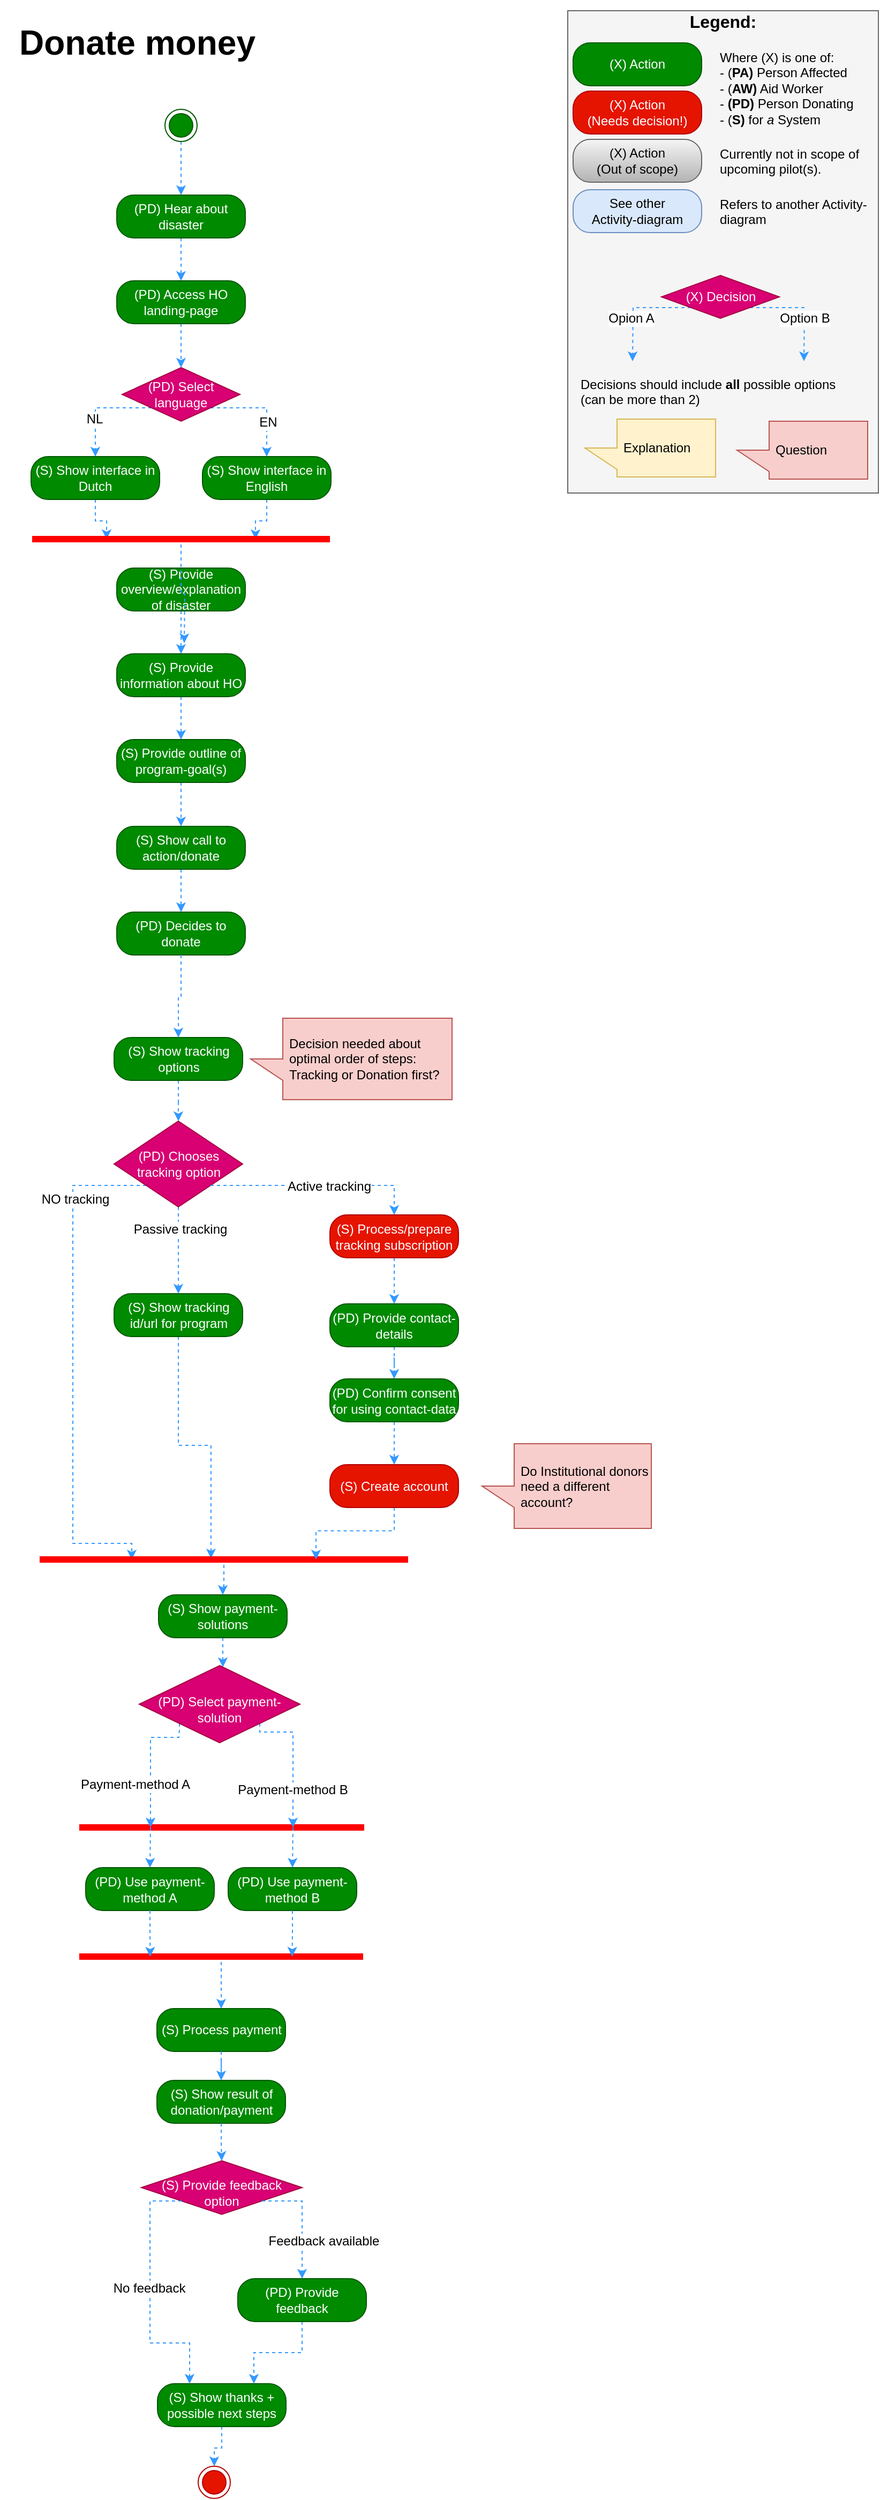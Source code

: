 <mxfile version="10.6.7" type="device"><diagram id="uyd7z65uwDIBuKVMTp-y" name="Page-1"><mxGraphModel dx="918" dy="703" grid="0" gridSize="10" guides="1" tooltips="1" connect="1" arrows="1" fold="1" page="1" pageScale="1" pageWidth="827" pageHeight="1169" math="0" shadow="0"><root><mxCell id="0"/><mxCell id="1" parent="0"/><mxCell id="oU4Lt3CGuPSWamgN9LYf-17" style="edgeStyle=orthogonalEdgeStyle;rounded=0;orthogonalLoop=1;jettySize=auto;html=1;entryX=0.5;entryY=0;entryDx=0;entryDy=0;strokeColor=#3399FF;fontColor=#ffffff;dashed=1;" parent="1" source="oU4Lt3CGuPSWamgN9LYf-1" target="oU4Lt3CGuPSWamgN9LYf-4" edge="1"><mxGeometry relative="1" as="geometry"/></mxCell><mxCell id="oU4Lt3CGuPSWamgN9LYf-1" value="" style="ellipse;html=1;shape=endState;fillColor=#008a00;strokeColor=#005700;fontColor=#ffffff;" parent="1" vertex="1"><mxGeometry x="154" y="102" width="30" height="30" as="geometry"/></mxCell><mxCell id="sW-8Vz7zJP1LYQmzVxXu-2" value="" style="edgeStyle=orthogonalEdgeStyle;rounded=0;orthogonalLoop=1;jettySize=auto;html=1;dashed=1;fontColor=#ffffff;strokeColor=#3399FF;" parent="1" source="oU4Lt3CGuPSWamgN9LYf-4" target="sW-8Vz7zJP1LYQmzVxXu-1" edge="1"><mxGeometry relative="1" as="geometry"/></mxCell><mxCell id="oU4Lt3CGuPSWamgN9LYf-4" value="(PD) Hear about disaster" style="rounded=1;whiteSpace=wrap;html=1;arcSize=40;fillColor=#008a00;strokeColor=#005700;fontColor=#ffffff;" parent="1" vertex="1"><mxGeometry x="109.0" y="182" width="120" height="40" as="geometry"/></mxCell><mxCell id="_sTOmJcLQ2FE92aVOJ7_-9" value="" style="edgeStyle=orthogonalEdgeStyle;rounded=0;orthogonalLoop=1;jettySize=auto;html=1;dashed=1;strokeColor=#3399FF;fontColor=#ffffff;" parent="1" source="sW-8Vz7zJP1LYQmzVxXu-1" target="_sTOmJcLQ2FE92aVOJ7_-5" edge="1"><mxGeometry relative="1" as="geometry"/></mxCell><mxCell id="sW-8Vz7zJP1LYQmzVxXu-1" value="(PD) Access HO landing-page" style="rounded=1;whiteSpace=wrap;html=1;arcSize=40;fillColor=#008a00;strokeColor=#005700;fontColor=#ffffff;" parent="1" vertex="1"><mxGeometry x="109.0" y="262" width="120" height="40" as="geometry"/></mxCell><mxCell id="_sTOmJcLQ2FE92aVOJ7_-53" value="" style="edgeStyle=orthogonalEdgeStyle;rounded=0;orthogonalLoop=1;jettySize=auto;html=1;dashed=1;strokeColor=#3399FF;fontColor=#ffffff;" parent="1" source="sW-8Vz7zJP1LYQmzVxXu-3" target="_sTOmJcLQ2FE92aVOJ7_-52" edge="1"><mxGeometry relative="1" as="geometry"/></mxCell><mxCell id="sW-8Vz7zJP1LYQmzVxXu-3" value="(S) Provide overview/explanation of disaster" style="rounded=1;whiteSpace=wrap;html=1;arcSize=40;fillColor=#008a00;strokeColor=#005700;fontColor=#ffffff;" parent="1" vertex="1"><mxGeometry x="109.0" y="530" width="120" height="40" as="geometry"/></mxCell><mxCell id="_sTOmJcLQ2FE92aVOJ7_-54" value="" style="edgeStyle=orthogonalEdgeStyle;rounded=0;orthogonalLoop=1;jettySize=auto;html=1;dashed=1;strokeColor=#3399FF;fontColor=#ffffff;" parent="1" source="_sTOmJcLQ2FE92aVOJ7_-52" target="sW-8Vz7zJP1LYQmzVxXu-5" edge="1"><mxGeometry relative="1" as="geometry"/></mxCell><mxCell id="_sTOmJcLQ2FE92aVOJ7_-52" value="(S) Provide information about HO" style="rounded=1;whiteSpace=wrap;html=1;arcSize=40;fillColor=#008a00;strokeColor=#005700;fontColor=#ffffff;" parent="1" vertex="1"><mxGeometry x="109.0" y="610" width="120" height="40" as="geometry"/></mxCell><mxCell id="sW-8Vz7zJP1LYQmzVxXu-8" value="" style="edgeStyle=orthogonalEdgeStyle;rounded=0;orthogonalLoop=1;jettySize=auto;html=1;dashed=1;strokeColor=#3399FF;fontColor=#ffffff;" parent="1" source="sW-8Vz7zJP1LYQmzVxXu-5" target="sW-8Vz7zJP1LYQmzVxXu-7" edge="1"><mxGeometry relative="1" as="geometry"/></mxCell><mxCell id="sW-8Vz7zJP1LYQmzVxXu-5" value="(S) Provide outline of program-goal(s)" style="rounded=1;whiteSpace=wrap;html=1;arcSize=40;fillColor=#008a00;strokeColor=#005700;fontColor=#ffffff;" parent="1" vertex="1"><mxGeometry x="109.0" y="690" width="120" height="40" as="geometry"/></mxCell><mxCell id="_sTOmJcLQ2FE92aVOJ7_-19" value="" style="edgeStyle=orthogonalEdgeStyle;rounded=0;orthogonalLoop=1;jettySize=auto;html=1;dashed=1;strokeColor=#3399FF;fontColor=#ffffff;" parent="1" source="sW-8Vz7zJP1LYQmzVxXu-7" target="_sTOmJcLQ2FE92aVOJ7_-18" edge="1"><mxGeometry relative="1" as="geometry"/></mxCell><mxCell id="sW-8Vz7zJP1LYQmzVxXu-7" value="(S) Show call to action/donate" style="rounded=1;whiteSpace=wrap;html=1;arcSize=40;fillColor=#008a00;strokeColor=#005700;fontColor=#ffffff;" parent="1" vertex="1"><mxGeometry x="109.0" y="771" width="120" height="40" as="geometry"/></mxCell><mxCell id="_sTOmJcLQ2FE92aVOJ7_-18" value="(PD) Decides to donate" style="rounded=1;whiteSpace=wrap;html=1;arcSize=40;fillColor=#008a00;strokeColor=#005700;fontColor=#ffffff;" parent="1" vertex="1"><mxGeometry x="109.0" y="851" width="120" height="40" as="geometry"/></mxCell><mxCell id="sW-8Vz7zJP1LYQmzVxXu-11" value="" style="edgeStyle=orthogonalEdgeStyle;rounded=0;orthogonalLoop=1;jettySize=auto;html=1;dashed=1;strokeColor=#3399FF;fontColor=#ffffff;" parent="1" source="sW-8Vz7zJP1LYQmzVxXu-9" target="Aais4RwNSaP94Nk5MhEy-38" edge="1"><mxGeometry relative="1" as="geometry"><Array as="points"><mxPoint x="208" y="1600"/><mxPoint x="205" y="1600"/></Array></mxGeometry></mxCell><mxCell id="sW-8Vz7zJP1LYQmzVxXu-9" value="(S) Show payment-solutions" style="rounded=1;whiteSpace=wrap;html=1;arcSize=40;fillColor=#008a00;strokeColor=#005700;fontColor=#ffffff;" parent="1" vertex="1"><mxGeometry x="148" y="1488" width="120" height="40" as="geometry"/></mxCell><mxCell id="ZIkzdJBxLHVvlqhhN6H9-13" value="" style="ellipse;html=1;shape=endState;fillColor=#e51400;strokeColor=#B20000;fontColor=#ffffff;" parent="1" vertex="1"><mxGeometry x="185" y="2301" width="30" height="30" as="geometry"/></mxCell><mxCell id="qPWeZHiZY9HHB5AgoOzM-6" value="&lt;div style=&quot;text-align: left ; font-size: 32px&quot;&gt;Donate money&lt;br&gt;&lt;/div&gt;" style="text;html=1;strokeColor=none;fillColor=none;align=left;verticalAlign=middle;whiteSpace=wrap;rounded=0;fontStyle=1;fontSize=32;spacingLeft=16;" parent="1" vertex="1"><mxGeometry width="518" height="80" as="geometry"/></mxCell><mxCell id="_sTOmJcLQ2FE92aVOJ7_-1" value="" style="edgeStyle=orthogonalEdgeStyle;rounded=0;orthogonalLoop=1;jettySize=auto;html=1;dashed=1;strokeColor=#3399FF;exitX=0;exitY=1;exitDx=0;exitDy=0;entryX=0.5;entryY=0;entryDx=0;entryDy=0;" parent="1" source="_sTOmJcLQ2FE92aVOJ7_-5" target="_sTOmJcLQ2FE92aVOJ7_-7" edge="1"><mxGeometry relative="1" as="geometry"><mxPoint x="88" y="423" as="targetPoint"/><Array as="points"><mxPoint x="89" y="381"/></Array></mxGeometry></mxCell><mxCell id="_sTOmJcLQ2FE92aVOJ7_-2" value="NL" style="text;html=1;resizable=0;points=[];align=center;verticalAlign=middle;labelBackgroundColor=#ffffff;" parent="_sTOmJcLQ2FE92aVOJ7_-1" vertex="1" connectable="0"><mxGeometry x="-0.263" y="1" relative="1" as="geometry"><mxPoint x="-18" y="9" as="offset"/></mxGeometry></mxCell><mxCell id="_sTOmJcLQ2FE92aVOJ7_-3" style="edgeStyle=orthogonalEdgeStyle;rounded=0;orthogonalLoop=1;jettySize=auto;html=1;exitX=1;exitY=1;exitDx=0;exitDy=0;dashed=1;strokeColor=#3399FF;entryX=0.5;entryY=0;entryDx=0;entryDy=0;" parent="1" source="_sTOmJcLQ2FE92aVOJ7_-5" target="_sTOmJcLQ2FE92aVOJ7_-6" edge="1"><mxGeometry relative="1" as="geometry"><mxPoint x="248" y="423" as="targetPoint"/><Array as="points"><mxPoint x="249" y="381"/></Array></mxGeometry></mxCell><mxCell id="_sTOmJcLQ2FE92aVOJ7_-4" value="EN" style="text;html=1;resizable=0;points=[];align=center;verticalAlign=middle;labelBackgroundColor=#ffffff;" parent="_sTOmJcLQ2FE92aVOJ7_-3" vertex="1" connectable="0"><mxGeometry x="0.2" y="-1" relative="1" as="geometry"><mxPoint x="2" y="7" as="offset"/></mxGeometry></mxCell><mxCell id="_sTOmJcLQ2FE92aVOJ7_-5" value="&lt;span&gt;(PD) Select language&lt;br&gt;&lt;/span&gt;" style="rhombus;whiteSpace=wrap;html=1;fillColor=#d80073;strokeColor=#A50040;fontColor=#ffffff;" parent="1" vertex="1"><mxGeometry x="114.0" y="343" width="110" height="50" as="geometry"/></mxCell><mxCell id="_sTOmJcLQ2FE92aVOJ7_-12" value="" style="edgeStyle=orthogonalEdgeStyle;rounded=0;orthogonalLoop=1;jettySize=auto;html=1;dashed=1;strokeColor=#3399FF;fontColor=#ffffff;entryX=0.75;entryY=0.5;entryDx=0;entryDy=0;entryPerimeter=0;" parent="1" source="_sTOmJcLQ2FE92aVOJ7_-6" target="_sTOmJcLQ2FE92aVOJ7_-10" edge="1"><mxGeometry relative="1" as="geometry"><mxPoint x="249" y="546" as="targetPoint"/></mxGeometry></mxCell><mxCell id="_sTOmJcLQ2FE92aVOJ7_-6" value="(S) Show interface in English" style="rounded=1;whiteSpace=wrap;html=1;arcSize=40;fillColor=#008a00;strokeColor=#005700;fontColor=#ffffff;" parent="1" vertex="1"><mxGeometry x="189" y="426" width="120" height="40" as="geometry"/></mxCell><mxCell id="_sTOmJcLQ2FE92aVOJ7_-11" value="" style="edgeStyle=orthogonalEdgeStyle;rounded=0;orthogonalLoop=1;jettySize=auto;html=1;dashed=1;strokeColor=#3399FF;fontColor=#ffffff;entryX=0.25;entryY=0.5;entryDx=0;entryDy=0;entryPerimeter=0;" parent="1" source="_sTOmJcLQ2FE92aVOJ7_-7" target="_sTOmJcLQ2FE92aVOJ7_-10" edge="1"><mxGeometry relative="1" as="geometry"><mxPoint x="89" y="546" as="targetPoint"/></mxGeometry></mxCell><mxCell id="_sTOmJcLQ2FE92aVOJ7_-7" value="(S) Show interface in Dutch" style="rounded=1;whiteSpace=wrap;html=1;arcSize=40;fillColor=#008a00;strokeColor=#005700;fontColor=#ffffff;" parent="1" vertex="1"><mxGeometry x="29" y="426" width="120" height="40" as="geometry"/></mxCell><mxCell id="_sTOmJcLQ2FE92aVOJ7_-17" value="" style="edgeStyle=orthogonalEdgeStyle;rounded=0;orthogonalLoop=1;jettySize=auto;html=1;dashed=1;strokeColor=#3399FF;fontColor=#ffffff;" parent="1" source="_sTOmJcLQ2FE92aVOJ7_-10" edge="1"><mxGeometry relative="1" as="geometry"><mxPoint x="172" y="600" as="targetPoint"/></mxGeometry></mxCell><mxCell id="_sTOmJcLQ2FE92aVOJ7_-10" value="" style="shape=line;html=1;strokeWidth=6;strokeColor=#ff0000;" parent="1" vertex="1"><mxGeometry x="30.0" y="498" width="278" height="10" as="geometry"/></mxCell><mxCell id="_sTOmJcLQ2FE92aVOJ7_-21" value="" style="edgeStyle=orthogonalEdgeStyle;rounded=0;orthogonalLoop=1;jettySize=auto;html=1;dashed=1;strokeColor=#3399FF;fontColor=#ffffff;" parent="1" source="_sTOmJcLQ2FE92aVOJ7_-22" target="_sTOmJcLQ2FE92aVOJ7_-29" edge="1"><mxGeometry relative="1" as="geometry"/></mxCell><mxCell id="_sTOmJcLQ2FE92aVOJ7_-22" value="(S) Show tracking options" style="rounded=1;whiteSpace=wrap;html=1;arcSize=40;fillColor=#008a00;strokeColor=#005700;fontColor=#ffffff;" parent="1" vertex="1"><mxGeometry x="106.5" y="968" width="120" height="40" as="geometry"/></mxCell><mxCell id="_sTOmJcLQ2FE92aVOJ7_-24" style="edgeStyle=orthogonalEdgeStyle;rounded=0;orthogonalLoop=1;jettySize=auto;html=1;exitX=0.5;exitY=1;exitDx=0;exitDy=0;dashed=1;strokeColor=#3399FF;fontColor=#000000;entryX=0.5;entryY=0;entryDx=0;entryDy=0;" parent="1" source="_sTOmJcLQ2FE92aVOJ7_-29" target="_sTOmJcLQ2FE92aVOJ7_-34" edge="1"><mxGeometry relative="1" as="geometry"><mxPoint x="166.5" y="1208" as="targetPoint"/><Array as="points"/></mxGeometry></mxCell><mxCell id="_sTOmJcLQ2FE92aVOJ7_-25" value="B" style="text;resizable=0;points=[];align=center;verticalAlign=middle;labelBackgroundColor=none;fontColor=none;noLabel=1;" parent="_sTOmJcLQ2FE92aVOJ7_-24" vertex="1" connectable="0"><mxGeometry x="-0.05" relative="1" as="geometry"><mxPoint as="offset"/></mxGeometry></mxCell><mxCell id="_sTOmJcLQ2FE92aVOJ7_-26" value="Passive tracking" style="text;html=1;resizable=0;points=[];align=center;verticalAlign=middle;labelBackgroundColor=#ffffff;fontColor=none;" parent="_sTOmJcLQ2FE92aVOJ7_-24" vertex="1" connectable="0"><mxGeometry x="0.05" y="1" relative="1" as="geometry"><mxPoint y="-21.5" as="offset"/></mxGeometry></mxCell><mxCell id="_sTOmJcLQ2FE92aVOJ7_-27" style="edgeStyle=orthogonalEdgeStyle;rounded=0;orthogonalLoop=1;jettySize=auto;html=1;dashed=1;strokeColor=#3399FF;fontColor=#000000;exitX=0;exitY=1;exitDx=0;exitDy=0;entryX=0.25;entryY=0.5;entryDx=0;entryDy=0;entryPerimeter=0;" parent="1" source="_sTOmJcLQ2FE92aVOJ7_-29" target="_sTOmJcLQ2FE92aVOJ7_-38" edge="1"><mxGeometry relative="1" as="geometry"><mxPoint x="67.5" y="1358" as="targetPoint"/><Array as="points"><mxPoint x="68" y="1106"/><mxPoint x="68" y="1440"/><mxPoint x="123" y="1440"/></Array></mxGeometry></mxCell><mxCell id="_sTOmJcLQ2FE92aVOJ7_-28" value="NO tracking" style="text;html=1;resizable=0;points=[];align=center;verticalAlign=middle;labelBackgroundColor=#ffffff;fontColor=none;" parent="_sTOmJcLQ2FE92aVOJ7_-27" vertex="1" connectable="0"><mxGeometry x="-0.183" relative="1" as="geometry"><mxPoint x="1.5" y="-111.5" as="offset"/></mxGeometry></mxCell><mxCell id="_sTOmJcLQ2FE92aVOJ7_-29" value="(PD) Chooses tracking option" style="rhombus;whiteSpace=wrap;html=1;fillColor=#d80073;strokeColor=#A50040;fontColor=#ffffff;" parent="1" vertex="1"><mxGeometry x="106.5" y="1046" width="120" height="80" as="geometry"/></mxCell><mxCell id="_sTOmJcLQ2FE92aVOJ7_-31" style="edgeStyle=orthogonalEdgeStyle;rounded=0;orthogonalLoop=1;jettySize=auto;html=1;exitX=1;exitY=1;exitDx=0;exitDy=0;dashed=1;strokeColor=#3399FF;fontColor=#000000;entryX=0.5;entryY=0;entryDx=0;entryDy=0;" parent="1" source="_sTOmJcLQ2FE92aVOJ7_-29" target="_sTOmJcLQ2FE92aVOJ7_-35" edge="1"><mxGeometry relative="1" as="geometry"><mxPoint x="320" y="1200" as="targetPoint"/><Array as="points"><mxPoint x="368" y="1106"/></Array><mxPoint x="247.5" y="1118.2" as="sourcePoint"/></mxGeometry></mxCell><mxCell id="_sTOmJcLQ2FE92aVOJ7_-32" value="B" style="text;resizable=0;points=[];align=center;verticalAlign=middle;labelBackgroundColor=none;fontColor=none;noLabel=1;" parent="_sTOmJcLQ2FE92aVOJ7_-31" vertex="1" connectable="0"><mxGeometry x="-0.05" relative="1" as="geometry"><mxPoint as="offset"/></mxGeometry></mxCell><mxCell id="_sTOmJcLQ2FE92aVOJ7_-33" value="Active tracking" style="text;resizable=0;points=[];align=center;verticalAlign=middle;labelBackgroundColor=#ffffff;fontColor=none;html=1;" parent="_sTOmJcLQ2FE92aVOJ7_-31" vertex="1" connectable="0"><mxGeometry x="0.05" y="1" relative="1" as="geometry"><mxPoint x="5.5" y="1.5" as="offset"/></mxGeometry></mxCell><mxCell id="_sTOmJcLQ2FE92aVOJ7_-39" value="" style="edgeStyle=orthogonalEdgeStyle;rounded=0;orthogonalLoop=1;jettySize=auto;html=1;dashed=1;strokeColor=#3399FF;fontColor=#ffffff;entryX=0.465;entryY=0.4;entryDx=0;entryDy=0;entryPerimeter=0;" parent="1" source="_sTOmJcLQ2FE92aVOJ7_-34" target="_sTOmJcLQ2FE92aVOJ7_-38" edge="1"><mxGeometry relative="1" as="geometry"><mxPoint x="166.5" y="1327" as="targetPoint"/></mxGeometry></mxCell><mxCell id="_sTOmJcLQ2FE92aVOJ7_-34" value="(S) Show tracking id/url for program" style="rounded=1;whiteSpace=wrap;html=1;arcSize=40;fillColor=#008a00;strokeColor=#005700;fontColor=#ffffff;" parent="1" vertex="1"><mxGeometry x="106.5" y="1207" width="120" height="40" as="geometry"/></mxCell><mxCell id="_sTOmJcLQ2FE92aVOJ7_-50" value="" style="edgeStyle=orthogonalEdgeStyle;rounded=0;orthogonalLoop=1;jettySize=auto;html=1;dashed=1;endArrow=classic;endFill=1;strokeColor=#3399FF;fontColor=#000000;" parent="1" source="_sTOmJcLQ2FE92aVOJ7_-35" target="_sTOmJcLQ2FE92aVOJ7_-49" edge="1"><mxGeometry relative="1" as="geometry"/></mxCell><mxCell id="_sTOmJcLQ2FE92aVOJ7_-35" value="(S) Process/prepare tracking subscription" style="rounded=1;whiteSpace=wrap;html=1;arcSize=40;fillColor=#e51400;strokeColor=#B20000;fontColor=#ffffff;" parent="1" vertex="1"><mxGeometry x="308.0" y="1133.5" width="120" height="40" as="geometry"/></mxCell><mxCell id="_sTOmJcLQ2FE92aVOJ7_-40" value="" style="edgeStyle=orthogonalEdgeStyle;rounded=0;orthogonalLoop=1;jettySize=auto;html=1;dashed=1;strokeColor=#3399FF;fontColor=#ffffff;entryX=0.5;entryY=0;entryDx=0;entryDy=0;" parent="1" source="_sTOmJcLQ2FE92aVOJ7_-38" target="sW-8Vz7zJP1LYQmzVxXu-9" edge="1"><mxGeometry relative="1" as="geometry"><mxPoint x="352" y="1608" as="targetPoint"/></mxGeometry></mxCell><mxCell id="_sTOmJcLQ2FE92aVOJ7_-38" value="" style="shape=line;html=1;strokeWidth=6;strokeColor=#ff0000;" parent="1" vertex="1"><mxGeometry x="37" y="1450" width="344" height="10" as="geometry"/></mxCell><mxCell id="_sTOmJcLQ2FE92aVOJ7_-43" style="edgeStyle=orthogonalEdgeStyle;rounded=0;orthogonalLoop=1;jettySize=auto;html=1;exitX=0.5;exitY=1;exitDx=0;exitDy=0;entryX=0.5;entryY=0;entryDx=0;entryDy=0;dashed=1;strokeColor=#3399FF;fontColor=#ffffff;" parent="1" source="_sTOmJcLQ2FE92aVOJ7_-18" target="_sTOmJcLQ2FE92aVOJ7_-22" edge="1"><mxGeometry relative="1" as="geometry"/></mxCell><mxCell id="_sTOmJcLQ2FE92aVOJ7_-41" value="&lt;p&gt;Decision needed about optimal order of steps:&lt;br&gt;Tracking or Donation first?&lt;/p&gt;" style="shape=callout;whiteSpace=wrap;html=1;perimeter=calloutPerimeter;fillColor=#f8cecc;fontSize=12;align=left;strokeColor=#b85450;spacingLeft=4;direction=south;" parent="1" vertex="1"><mxGeometry x="234" y="950" width="188" height="76" as="geometry"/></mxCell><mxCell id="_sTOmJcLQ2FE92aVOJ7_-70" value="" style="edgeStyle=orthogonalEdgeStyle;rounded=0;orthogonalLoop=1;jettySize=auto;html=1;dashed=1;strokeColor=#3399FF;fontColor=none;" parent="1" source="_sTOmJcLQ2FE92aVOJ7_-49" target="_sTOmJcLQ2FE92aVOJ7_-69" edge="1"><mxGeometry relative="1" as="geometry"/></mxCell><mxCell id="_sTOmJcLQ2FE92aVOJ7_-49" value="(PD) Provide contact-details" style="rounded=1;whiteSpace=wrap;html=1;arcSize=40;fillColor=#008a00;strokeColor=#005700;fontColor=#ffffff;" parent="1" vertex="1"><mxGeometry x="308.0" y="1216.5" width="120" height="40" as="geometry"/></mxCell><mxCell id="_sTOmJcLQ2FE92aVOJ7_-72" value="" style="edgeStyle=orthogonalEdgeStyle;rounded=0;orthogonalLoop=1;jettySize=auto;html=1;dashed=1;strokeColor=#3399FF;fontColor=none;" parent="1" source="_sTOmJcLQ2FE92aVOJ7_-69" target="_sTOmJcLQ2FE92aVOJ7_-71" edge="1"><mxGeometry relative="1" as="geometry"/></mxCell><mxCell id="_sTOmJcLQ2FE92aVOJ7_-69" value="(PD) Confirm consent for using contact-data" style="rounded=1;whiteSpace=wrap;html=1;arcSize=40;fillColor=#008a00;strokeColor=#005700;fontColor=#ffffff;" parent="1" vertex="1"><mxGeometry x="308.0" y="1286.5" width="120" height="40" as="geometry"/></mxCell><mxCell id="_sTOmJcLQ2FE92aVOJ7_-73" value="" style="edgeStyle=orthogonalEdgeStyle;rounded=0;orthogonalLoop=1;jettySize=auto;html=1;dashed=1;strokeColor=#3399FF;fontColor=none;entryX=0.75;entryY=0.5;entryDx=0;entryDy=0;entryPerimeter=0;" parent="1" source="_sTOmJcLQ2FE92aVOJ7_-71" target="_sTOmJcLQ2FE92aVOJ7_-38" edge="1"><mxGeometry relative="1" as="geometry"><mxPoint x="320.0" y="1560" as="targetPoint"/></mxGeometry></mxCell><mxCell id="_sTOmJcLQ2FE92aVOJ7_-71" value="(S) Create account" style="rounded=1;whiteSpace=wrap;html=1;arcSize=40;fillColor=#e51400;strokeColor=#B20000;fontColor=#ffffff;" parent="1" vertex="1"><mxGeometry x="308.0" y="1366.5" width="120" height="40" as="geometry"/></mxCell><mxCell id="_sTOmJcLQ2FE92aVOJ7_-74" value="&lt;p&gt;Do Institutional donors need a different account?&lt;/p&gt;" style="shape=callout;whiteSpace=wrap;html=1;perimeter=calloutPerimeter;fillColor=#f8cecc;fontSize=12;align=left;strokeColor=#b85450;spacingLeft=4;direction=south;" parent="1" vertex="1"><mxGeometry x="450" y="1347" width="158" height="79" as="geometry"/></mxCell><mxCell id="ZIkzdJBxLHVvlqhhN6H9-23" value="" style="shape=line;html=1;strokeWidth=6;strokeColor=#ff0000;fillColor=#008a00;fontColor=#ffffff;" parent="1" vertex="1"><mxGeometry x="74" y="1700" width="266" height="10" as="geometry"/></mxCell><mxCell id="ZIkzdJBxLHVvlqhhN6H9-26" value="(PD) Use payment-method A" style="rounded=1;whiteSpace=wrap;html=1;arcSize=40;fillColor=#008a00;strokeColor=#005700;fontColor=#ffffff;" parent="1" vertex="1"><mxGeometry x="80" y="1742.5" width="120" height="40" as="geometry"/></mxCell><mxCell id="Aais4RwNSaP94Nk5MhEy-1" style="edgeStyle=orthogonalEdgeStyle;rounded=0;orthogonalLoop=1;jettySize=auto;html=1;exitX=0.25;exitY=0.5;exitDx=0;exitDy=0;exitPerimeter=0;entryX=0.5;entryY=0;entryDx=0;entryDy=0;dashed=1;strokeColor=#3399FF;fontColor=#ffffff;" parent="1" source="ZIkzdJBxLHVvlqhhN6H9-23" target="ZIkzdJBxLHVvlqhhN6H9-26" edge="1"><mxGeometry relative="1" as="geometry"/></mxCell><mxCell id="ZIkzdJBxLHVvlqhhN6H9-27" value="(PD) Use payment-method B" style="rounded=1;whiteSpace=wrap;html=1;arcSize=40;fillColor=#008a00;strokeColor=#005700;fontColor=#ffffff;" parent="1" vertex="1"><mxGeometry x="213" y="1742.5" width="120" height="40" as="geometry"/></mxCell><mxCell id="Aais4RwNSaP94Nk5MhEy-2" style="edgeStyle=orthogonalEdgeStyle;rounded=0;orthogonalLoop=1;jettySize=auto;html=1;exitX=0.75;exitY=0.5;exitDx=0;exitDy=0;exitPerimeter=0;entryX=0.5;entryY=0;entryDx=0;entryDy=0;dashed=1;strokeColor=#3399FF;fontColor=#ffffff;" parent="1" source="ZIkzdJBxLHVvlqhhN6H9-23" target="ZIkzdJBxLHVvlqhhN6H9-27" edge="1"><mxGeometry relative="1" as="geometry"/></mxCell><mxCell id="bS0sMl6j7w7xX164Mt2F-2" value="" style="shape=line;html=1;strokeWidth=6;strokeColor=#ff0000;" parent="1" vertex="1"><mxGeometry x="74" y="1820.5" width="265" height="10" as="geometry"/></mxCell><mxCell id="bS0sMl6j7w7xX164Mt2F-6" style="edgeStyle=orthogonalEdgeStyle;rounded=0;orthogonalLoop=1;jettySize=auto;html=1;exitX=0.5;exitY=1;exitDx=0;exitDy=0;entryX=0.25;entryY=0.5;entryDx=0;entryDy=0;entryPerimeter=0;strokeColor=#3399FF;dashed=1;" parent="1" source="ZIkzdJBxLHVvlqhhN6H9-26" target="bS0sMl6j7w7xX164Mt2F-2" edge="1"><mxGeometry relative="1" as="geometry"/></mxCell><mxCell id="bS0sMl6j7w7xX164Mt2F-7" style="edgeStyle=orthogonalEdgeStyle;rounded=0;orthogonalLoop=1;jettySize=auto;html=1;exitX=0.5;exitY=1;exitDx=0;exitDy=0;entryX=0.75;entryY=0.5;entryDx=0;entryDy=0;entryPerimeter=0;strokeColor=#3399FF;dashed=1;" parent="1" source="ZIkzdJBxLHVvlqhhN6H9-27" target="bS0sMl6j7w7xX164Mt2F-2" edge="1"><mxGeometry relative="1" as="geometry"/></mxCell><mxCell id="Aais4RwNSaP94Nk5MhEy-45" style="edgeStyle=orthogonalEdgeStyle;rounded=0;orthogonalLoop=1;jettySize=auto;html=1;exitX=1;exitY=1;exitDx=0;exitDy=0;entryX=0.75;entryY=0.5;entryDx=0;entryDy=0;dashed=1;strokeColor=#3399FF;fontColor=#000000;entryPerimeter=0;" parent="1" source="Aais4RwNSaP94Nk5MhEy-38" target="ZIkzdJBxLHVvlqhhN6H9-23" edge="1"><mxGeometry relative="1" as="geometry"><mxPoint x="301" y="1661.5" as="targetPoint"/><Array as="points"><mxPoint x="243" y="1616"/><mxPoint x="273" y="1616"/></Array></mxGeometry></mxCell><mxCell id="cxPOouxq9sop6kHmiRh0-3" value="B" style="text;resizable=0;points=[];align=center;verticalAlign=middle;labelBackgroundColor=none;fontColor=none;noLabel=1;" parent="Aais4RwNSaP94Nk5MhEy-45" vertex="1" connectable="0"><mxGeometry x="-0.05" relative="1" as="geometry"><mxPoint as="offset"/></mxGeometry></mxCell><mxCell id="cxPOouxq9sop6kHmiRh0-4" value="Payment-method B" style="text;html=1;resizable=0;points=[];align=center;verticalAlign=middle;labelBackgroundColor=#ffffff;fontColor=none;" parent="Aais4RwNSaP94Nk5MhEy-45" vertex="1" connectable="0"><mxGeometry x="0.05" y="1" relative="1" as="geometry"><mxPoint x="-2" y="26" as="offset"/></mxGeometry></mxCell><mxCell id="Aais4RwNSaP94Nk5MhEy-46" style="edgeStyle=orthogonalEdgeStyle;rounded=0;orthogonalLoop=1;jettySize=auto;html=1;entryX=0.25;entryY=0.5;entryDx=0;entryDy=0;dashed=1;strokeColor=#3399FF;fontColor=#000000;entryPerimeter=0;exitX=0;exitY=1;exitDx=0;exitDy=0;" parent="1" source="Aais4RwNSaP94Nk5MhEy-38" target="ZIkzdJBxLHVvlqhhN6H9-23" edge="1"><mxGeometry relative="1" as="geometry"><mxPoint x="107" y="1661.5" as="targetPoint"/><Array as="points"><mxPoint x="167" y="1614"/><mxPoint x="167" y="1621"/><mxPoint x="140" y="1621"/></Array></mxGeometry></mxCell><mxCell id="cxPOouxq9sop6kHmiRh0-5" value="Payment-method A" style="text;html=1;resizable=0;points=[];align=center;verticalAlign=middle;labelBackgroundColor=#ffffff;fontColor=none;" parent="Aais4RwNSaP94Nk5MhEy-46" vertex="1" connectable="0"><mxGeometry x="-0.183" relative="1" as="geometry"><mxPoint x="-15" y="33" as="offset"/></mxGeometry></mxCell><mxCell id="Aais4RwNSaP94Nk5MhEy-38" value="(PD) Select payment-solution" style="rhombus;whiteSpace=wrap;html=1;fillColor=#d80073;strokeColor=#A50040;fontColor=#ffffff;spacingTop=9;verticalAlign=middle;" parent="1" vertex="1"><mxGeometry x="130" y="1554" width="150" height="72" as="geometry"/></mxCell><mxCell id="sW-8Vz7zJP1LYQmzVxXu-14" value="(S) Process payment" style="rounded=1;whiteSpace=wrap;html=1;arcSize=40;fillColor=#008a00;strokeColor=#005700;fontColor=#ffffff;" parent="1" vertex="1"><mxGeometry x="146.5" y="1874" width="120" height="40" as="geometry"/></mxCell><mxCell id="sW-8Vz7zJP1LYQmzVxXu-15" value="" style="edgeStyle=orthogonalEdgeStyle;rounded=0;orthogonalLoop=1;jettySize=auto;html=1;dashed=1;strokeColor=#3399FF;fontColor=#ffffff;" parent="1" source="bS0sMl6j7w7xX164Mt2F-2" target="sW-8Vz7zJP1LYQmzVxXu-14" edge="1"><mxGeometry relative="1" as="geometry"/></mxCell><mxCell id="sW-8Vz7zJP1LYQmzVxXu-17" value="(S) Show result of donation/payment" style="rounded=1;whiteSpace=wrap;html=1;arcSize=40;fillColor=#008a00;strokeColor=#005700;fontColor=#ffffff;" parent="1" vertex="1"><mxGeometry x="146.5" y="1941" width="120" height="40" as="geometry"/></mxCell><mxCell id="sW-8Vz7zJP1LYQmzVxXu-18" value="" style="edgeStyle=orthogonalEdgeStyle;rounded=0;orthogonalLoop=1;jettySize=auto;html=1;dashed=1;strokeColor=#3399FF;fontColor=#ffffff;" parent="1" source="sW-8Vz7zJP1LYQmzVxXu-14" target="sW-8Vz7zJP1LYQmzVxXu-17" edge="1"><mxGeometry relative="1" as="geometry"/></mxCell><mxCell id="_sTOmJcLQ2FE92aVOJ7_-56" value="(S) Provide feedback option" style="rhombus;whiteSpace=wrap;html=1;fillColor=#d80073;strokeColor=#A50040;fontColor=#ffffff;spacingTop=9;verticalAlign=middle;" parent="1" vertex="1"><mxGeometry x="132" y="2016" width="150" height="50" as="geometry"/></mxCell><mxCell id="_sTOmJcLQ2FE92aVOJ7_-57" value="" style="edgeStyle=orthogonalEdgeStyle;rounded=0;orthogonalLoop=1;jettySize=auto;html=1;dashed=1;strokeColor=#3399FF;fontColor=#ffffff;" parent="1" source="sW-8Vz7zJP1LYQmzVxXu-17" target="_sTOmJcLQ2FE92aVOJ7_-56" edge="1"><mxGeometry relative="1" as="geometry"/></mxCell><mxCell id="_sTOmJcLQ2FE92aVOJ7_-76" value="" style="edgeStyle=orthogonalEdgeStyle;rounded=0;orthogonalLoop=1;jettySize=auto;html=1;dashed=1;strokeColor=#3399FF;fontColor=none;" parent="1" source="_sTOmJcLQ2FE92aVOJ7_-61" target="ZIkzdJBxLHVvlqhhN6H9-13" edge="1"><mxGeometry relative="1" as="geometry"><mxPoint x="231" y="2318" as="targetPoint"/></mxGeometry></mxCell><mxCell id="_sTOmJcLQ2FE92aVOJ7_-61" value="(S) Show thanks + possible next steps" style="rounded=1;whiteSpace=wrap;html=1;arcSize=40;fillColor=#008a00;strokeColor=#005700;fontColor=#ffffff;" parent="1" vertex="1"><mxGeometry x="147.0" y="2224" width="120" height="40" as="geometry"/></mxCell><mxCell id="_sTOmJcLQ2FE92aVOJ7_-62" style="edgeStyle=orthogonalEdgeStyle;rounded=0;orthogonalLoop=1;jettySize=auto;html=1;exitX=0;exitY=1;exitDx=0;exitDy=0;entryX=0.25;entryY=0;entryDx=0;entryDy=0;dashed=1;strokeColor=#3399FF;fontColor=#ffffff;" parent="1" source="_sTOmJcLQ2FE92aVOJ7_-56" target="_sTOmJcLQ2FE92aVOJ7_-61" edge="1"><mxGeometry relative="1" as="geometry"><Array as="points"><mxPoint x="140" y="2053"/><mxPoint x="140" y="2186"/><mxPoint x="177" y="2186"/></Array></mxGeometry></mxCell><mxCell id="_sTOmJcLQ2FE92aVOJ7_-63" value="No feedback&#10;" style="text;resizable=0;points=[];align=center;verticalAlign=middle;labelBackgroundColor=none;fontColor=none;noLabel=1;" parent="_sTOmJcLQ2FE92aVOJ7_-62" vertex="1" connectable="0"><mxGeometry x="-0.031" y="2" relative="1" as="geometry"><mxPoint as="offset"/></mxGeometry></mxCell><mxCell id="_sTOmJcLQ2FE92aVOJ7_-64" value="No feedback" style="text;html=1;resizable=0;points=[];align=center;verticalAlign=middle;labelBackgroundColor=#ffffff;fontColor=none;" parent="_sTOmJcLQ2FE92aVOJ7_-62" vertex="1" connectable="0"><mxGeometry x="-0.068" y="-1" relative="1" as="geometry"><mxPoint as="offset"/></mxGeometry></mxCell><mxCell id="_sTOmJcLQ2FE92aVOJ7_-68" value="" style="edgeStyle=orthogonalEdgeStyle;rounded=0;orthogonalLoop=1;jettySize=auto;html=1;dashed=1;strokeColor=#3399FF;fontColor=none;entryX=0.75;entryY=0;entryDx=0;entryDy=0;" parent="1" source="_sTOmJcLQ2FE92aVOJ7_-65" target="_sTOmJcLQ2FE92aVOJ7_-61" edge="1"><mxGeometry relative="1" as="geometry"><mxPoint x="282" y="2246" as="targetPoint"/></mxGeometry></mxCell><mxCell id="_sTOmJcLQ2FE92aVOJ7_-65" value="(PD) Provide feedback" style="rounded=1;whiteSpace=wrap;html=1;arcSize=40;fillColor=#008a00;strokeColor=#005700;fontColor=#ffffff;" parent="1" vertex="1"><mxGeometry x="222" y="2126" width="120" height="40" as="geometry"/></mxCell><mxCell id="_sTOmJcLQ2FE92aVOJ7_-66" style="edgeStyle=orthogonalEdgeStyle;rounded=0;orthogonalLoop=1;jettySize=auto;html=1;exitX=1;exitY=1;exitDx=0;exitDy=0;entryX=0.5;entryY=0;entryDx=0;entryDy=0;dashed=1;strokeColor=#3399FF;fontColor=none;" parent="1" source="_sTOmJcLQ2FE92aVOJ7_-56" target="_sTOmJcLQ2FE92aVOJ7_-65" edge="1"><mxGeometry relative="1" as="geometry"><Array as="points"><mxPoint x="282" y="2053"/></Array></mxGeometry></mxCell><mxCell id="_sTOmJcLQ2FE92aVOJ7_-67" value="Feedback available" style="text;html=1;resizable=0;points=[];align=center;verticalAlign=middle;labelBackgroundColor=#ffffff;fontColor=none;" parent="_sTOmJcLQ2FE92aVOJ7_-66" vertex="1" connectable="0"><mxGeometry x="-0.325" y="-20" relative="1" as="geometry"><mxPoint x="20.5" y="17" as="offset"/></mxGeometry></mxCell><mxCell id="_sTOmJcLQ2FE92aVOJ7_-79" value="" style="group" parent="1" vertex="1" connectable="0"><mxGeometry x="530" y="10" width="290" height="462" as="geometry"/></mxCell><mxCell id="qPWeZHiZY9HHB5AgoOzM-8" value="" style="rounded=0;whiteSpace=wrap;html=1;fontSize=16;align=left;fillColor=#f5f5f5;strokeColor=#666666;fontColor=#333333;" parent="_sTOmJcLQ2FE92aVOJ7_-79" vertex="1"><mxGeometry width="290" height="450" as="geometry"/></mxCell><mxCell id="oU4Lt3CGuPSWamgN9LYf-24" value="See other&lt;br&gt;Activity-diagram" style="rounded=1;whiteSpace=wrap;html=1;arcSize=40;fillColor=#dae8fc;strokeColor=#6c8ebf;" parent="_sTOmJcLQ2FE92aVOJ7_-79" vertex="1"><mxGeometry x="5" y="167" width="120" height="40" as="geometry"/></mxCell><mxCell id="ZIkzdJBxLHVvlqhhN6H9-19" value="(X) Action&lt;br&gt;" style="rounded=1;whiteSpace=wrap;html=1;arcSize=40;fillColor=#008a00;strokeColor=#005700;fontColor=#ffffff;" parent="_sTOmJcLQ2FE92aVOJ7_-79" vertex="1"><mxGeometry x="5" y="30" width="120" height="40" as="geometry"/></mxCell><mxCell id="qPWeZHiZY9HHB5AgoOzM-2" value="" style="edgeStyle=orthogonalEdgeStyle;rounded=0;orthogonalLoop=1;jettySize=auto;html=1;dashed=1;strokeColor=#3399FF;exitX=0;exitY=1;exitDx=0;exitDy=0;" parent="_sTOmJcLQ2FE92aVOJ7_-79" source="ZIkzdJBxLHVvlqhhN6H9-20" edge="1"><mxGeometry relative="1" as="geometry"><mxPoint x="60.5" y="327" as="targetPoint"/></mxGeometry></mxCell><mxCell id="qPWeZHiZY9HHB5AgoOzM-4" value="Opion A" style="text;html=1;resizable=0;points=[];align=center;verticalAlign=middle;labelBackgroundColor=#ffffff;" parent="qPWeZHiZY9HHB5AgoOzM-2" vertex="1" connectable="0"><mxGeometry x="-0.263" y="1" relative="1" as="geometry"><mxPoint x="-18" y="9" as="offset"/></mxGeometry></mxCell><mxCell id="qPWeZHiZY9HHB5AgoOzM-3" style="edgeStyle=orthogonalEdgeStyle;rounded=0;orthogonalLoop=1;jettySize=auto;html=1;exitX=1;exitY=1;exitDx=0;exitDy=0;dashed=1;strokeColor=#3399FF;" parent="_sTOmJcLQ2FE92aVOJ7_-79" source="ZIkzdJBxLHVvlqhhN6H9-20" edge="1"><mxGeometry relative="1" as="geometry"><mxPoint x="220.5" y="327" as="targetPoint"/></mxGeometry></mxCell><mxCell id="qPWeZHiZY9HHB5AgoOzM-5" value="Option B" style="text;html=1;resizable=0;points=[];align=center;verticalAlign=middle;labelBackgroundColor=#ffffff;" parent="qPWeZHiZY9HHB5AgoOzM-3" vertex="1" connectable="0"><mxGeometry x="0.2" y="-1" relative="1" as="geometry"><mxPoint x="1" as="offset"/></mxGeometry></mxCell><mxCell id="ZIkzdJBxLHVvlqhhN6H9-20" value="&lt;span&gt;(X) Decision&lt;br&gt;&lt;/span&gt;" style="rhombus;whiteSpace=wrap;html=1;fillColor=#d80073;strokeColor=#A50040;fontColor=#ffffff;" parent="_sTOmJcLQ2FE92aVOJ7_-79" vertex="1"><mxGeometry x="87.5" y="247" width="110" height="40" as="geometry"/></mxCell><mxCell id="WfXmcPwxeHTYvbWjd16P-14" value="(X) Action&lt;br&gt;(Needs decision!)&lt;br&gt;" style="rounded=1;whiteSpace=wrap;html=1;arcSize=40;fillColor=#e51400;strokeColor=#B20000;fontColor=#ffffff;" parent="_sTOmJcLQ2FE92aVOJ7_-79" vertex="1"><mxGeometry x="5" y="75" width="120" height="40" as="geometry"/></mxCell><mxCell id="qPWeZHiZY9HHB5AgoOzM-7" value="&lt;font style=&quot;font-size: 16px;&quot;&gt;Legend:&lt;/font&gt;" style="text;html=1;strokeColor=none;fillColor=none;align=center;verticalAlign=middle;whiteSpace=wrap;rounded=0;fontSize=16;fontStyle=1" parent="_sTOmJcLQ2FE92aVOJ7_-79" vertex="1"><mxGeometry x="125" width="40" height="20" as="geometry"/></mxCell><mxCell id="qPWeZHiZY9HHB5AgoOzM-9" value="Where (X) is one of:&lt;br&gt;- (&lt;b&gt;PA)&lt;/b&gt; Person Affected&lt;br&gt;- (&lt;b&gt;AW)&lt;/b&gt; Aid Worker&lt;br&gt;- &lt;b&gt;(PD)&lt;/b&gt; Person Donating&lt;br&gt;- (&lt;b&gt;S)&lt;/b&gt; for &lt;i&gt;a&lt;/i&gt; System" style="text;html=1;strokeColor=none;fillColor=none;align=left;verticalAlign=top;whiteSpace=wrap;rounded=0;fontSize=12;" parent="_sTOmJcLQ2FE92aVOJ7_-79" vertex="1"><mxGeometry x="140" y="30" width="140" height="70" as="geometry"/></mxCell><mxCell id="qPWeZHiZY9HHB5AgoOzM-10" value="Refers to another Activity-diagram&lt;br&gt;" style="text;html=1;strokeColor=none;fillColor=none;align=left;verticalAlign=top;whiteSpace=wrap;rounded=0;fontSize=12;" parent="_sTOmJcLQ2FE92aVOJ7_-79" vertex="1"><mxGeometry x="140" y="167" width="140" height="38" as="geometry"/></mxCell><mxCell id="qPWeZHiZY9HHB5AgoOzM-11" value="Decisions should include &lt;b&gt;all&lt;/b&gt; possible options (can be more than 2)&lt;br&gt;" style="text;html=1;strokeColor=none;fillColor=none;align=left;verticalAlign=top;whiteSpace=wrap;rounded=0;fontSize=12;" parent="_sTOmJcLQ2FE92aVOJ7_-79" vertex="1"><mxGeometry x="10" y="335" width="250" height="38" as="geometry"/></mxCell><mxCell id="qPWeZHiZY9HHB5AgoOzM-12" value="&lt;p&gt;Explanation&lt;/p&gt;" style="shape=callout;whiteSpace=wrap;html=1;perimeter=calloutPerimeter;fillColor=#fff2cc;fontSize=12;align=left;strokeColor=#d6b656;spacingLeft=4;direction=south;" parent="_sTOmJcLQ2FE92aVOJ7_-79" vertex="1"><mxGeometry x="16" y="381" width="122" height="54" as="geometry"/></mxCell><mxCell id="qPWeZHiZY9HHB5AgoOzM-14" value="(X) Action&lt;br&gt;(Out of scope)&lt;br&gt;" style="rounded=1;whiteSpace=wrap;html=1;arcSize=40;fillColor=#f5f5f5;strokeColor=#666666;gradientColor=#b3b3b3;" parent="_sTOmJcLQ2FE92aVOJ7_-79" vertex="1"><mxGeometry x="5" y="120" width="120" height="40" as="geometry"/></mxCell><mxCell id="qPWeZHiZY9HHB5AgoOzM-15" value="Currently not in scope of upcoming pilot(s).&lt;br&gt;" style="text;html=1;strokeColor=none;fillColor=none;align=left;verticalAlign=top;whiteSpace=wrap;rounded=0;fontSize=12;" parent="_sTOmJcLQ2FE92aVOJ7_-79" vertex="1"><mxGeometry x="140" y="120" width="140" height="70" as="geometry"/></mxCell><mxCell id="NnRVdMZzuU0agrkaQ-QS-1" value="&lt;p&gt;Question&lt;/p&gt;" style="shape=callout;whiteSpace=wrap;html=1;perimeter=calloutPerimeter;fillColor=#f8cecc;fontSize=12;align=left;strokeColor=#b85450;spacingLeft=4;direction=south;" vertex="1" parent="_sTOmJcLQ2FE92aVOJ7_-79"><mxGeometry x="158" y="383" width="122" height="54" as="geometry"/></mxCell></root></mxGraphModel></diagram></mxfile>